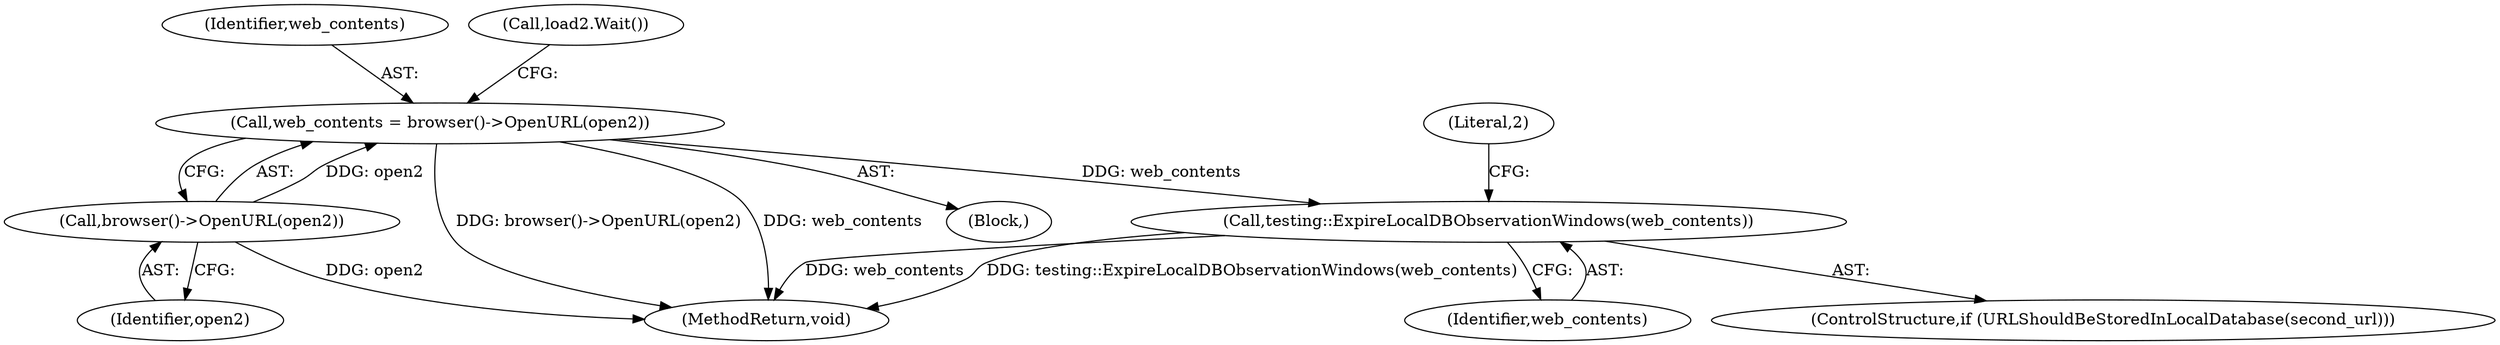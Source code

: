 digraph "0_Chrome_7394cf6f43d7a86630d3eb1c728fd63c621b5530_12@pointer" {
"1000129" [label="(Call,testing::ExpireLocalDBObservationWindows(web_contents))"];
"1000121" [label="(Call,web_contents = browser()->OpenURL(open2))"];
"1000123" [label="(Call,browser()->OpenURL(open2))"];
"1000134" [label="(MethodReturn,void)"];
"1000130" [label="(Identifier,web_contents)"];
"1000121" [label="(Call,web_contents = browser()->OpenURL(open2))"];
"1000122" [label="(Identifier,web_contents)"];
"1000125" [label="(Call,load2.Wait())"];
"1000124" [label="(Identifier,open2)"];
"1000126" [label="(ControlStructure,if (URLShouldBeStoredInLocalDatabase(second_url)))"];
"1000132" [label="(Literal,2)"];
"1000123" [label="(Call,browser()->OpenURL(open2))"];
"1000105" [label="(Block,)"];
"1000129" [label="(Call,testing::ExpireLocalDBObservationWindows(web_contents))"];
"1000129" -> "1000126"  [label="AST: "];
"1000129" -> "1000130"  [label="CFG: "];
"1000130" -> "1000129"  [label="AST: "];
"1000132" -> "1000129"  [label="CFG: "];
"1000129" -> "1000134"  [label="DDG: web_contents"];
"1000129" -> "1000134"  [label="DDG: testing::ExpireLocalDBObservationWindows(web_contents)"];
"1000121" -> "1000129"  [label="DDG: web_contents"];
"1000121" -> "1000105"  [label="AST: "];
"1000121" -> "1000123"  [label="CFG: "];
"1000122" -> "1000121"  [label="AST: "];
"1000123" -> "1000121"  [label="AST: "];
"1000125" -> "1000121"  [label="CFG: "];
"1000121" -> "1000134"  [label="DDG: browser()->OpenURL(open2)"];
"1000121" -> "1000134"  [label="DDG: web_contents"];
"1000123" -> "1000121"  [label="DDG: open2"];
"1000123" -> "1000124"  [label="CFG: "];
"1000124" -> "1000123"  [label="AST: "];
"1000123" -> "1000134"  [label="DDG: open2"];
}
